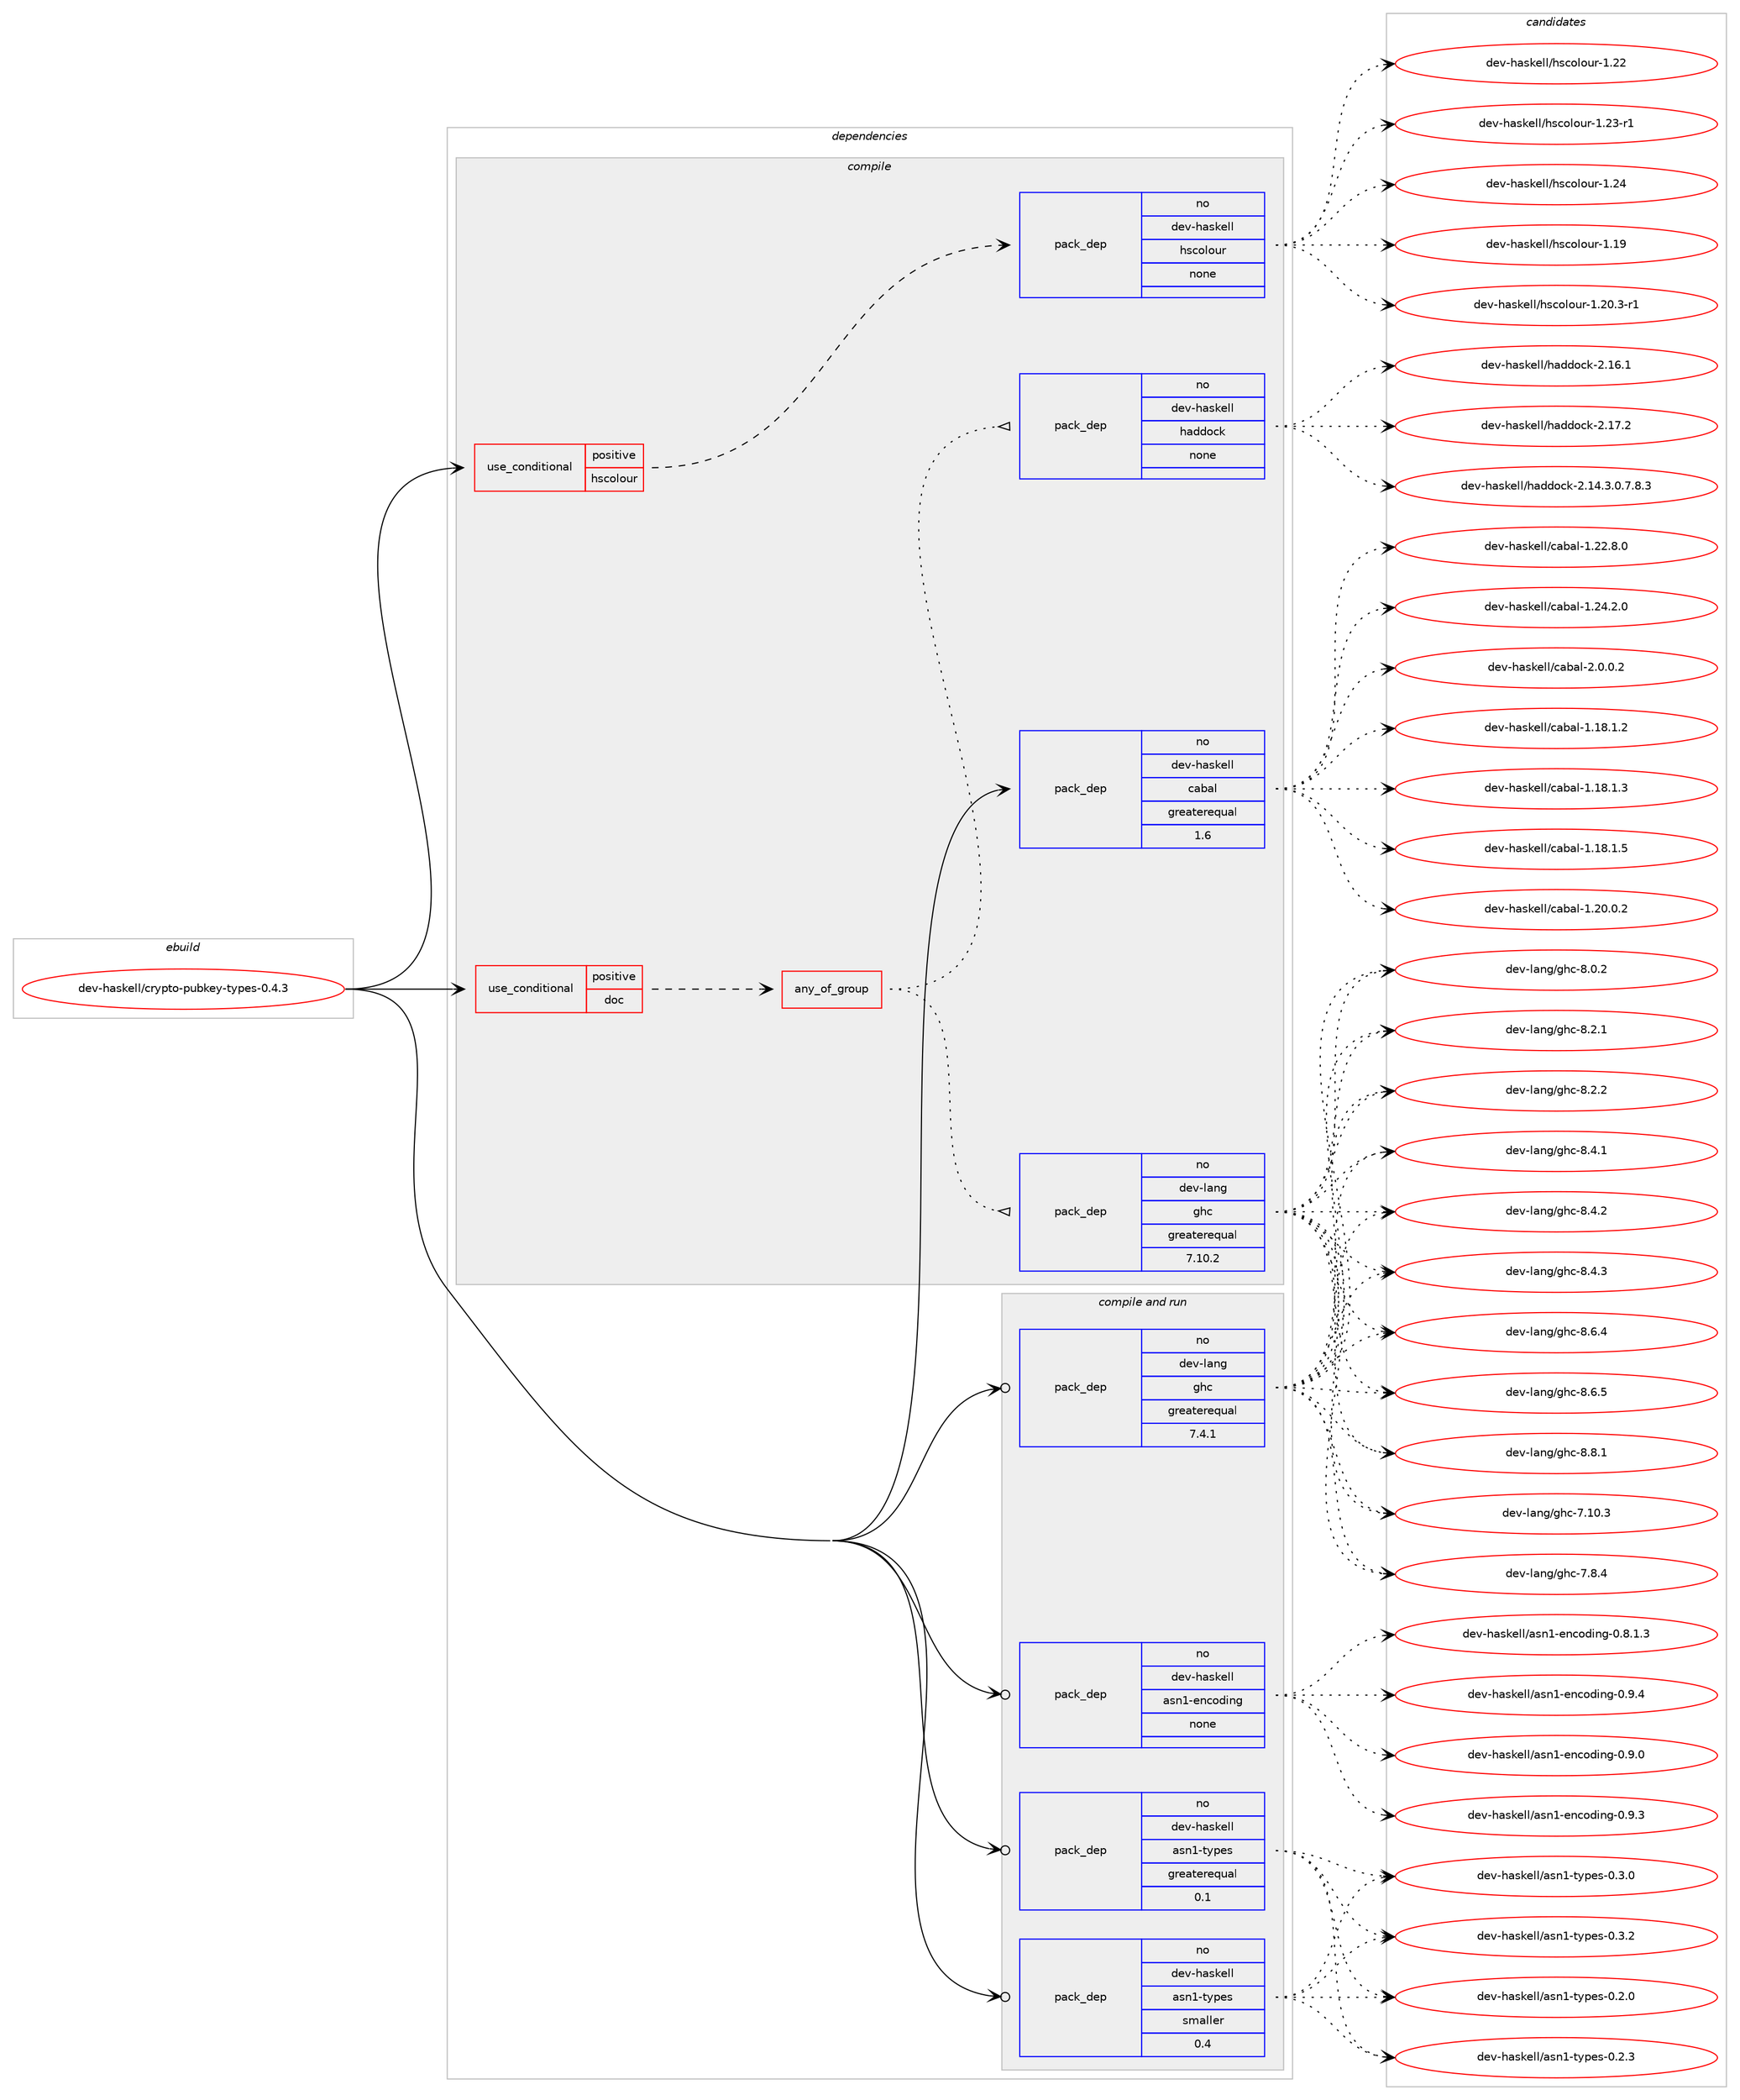 digraph prolog {

# *************
# Graph options
# *************

newrank=true;
concentrate=true;
compound=true;
graph [rankdir=LR,fontname=Helvetica,fontsize=10,ranksep=1.5];#, ranksep=2.5, nodesep=0.2];
edge  [arrowhead=vee];
node  [fontname=Helvetica,fontsize=10];

# **********
# The ebuild
# **********

subgraph cluster_leftcol {
color=gray;
rank=same;
label=<<i>ebuild</i>>;
id [label="dev-haskell/crypto-pubkey-types-0.4.3", color=red, width=4, href="../dev-haskell/crypto-pubkey-types-0.4.3.svg"];
}

# ****************
# The dependencies
# ****************

subgraph cluster_midcol {
color=gray;
label=<<i>dependencies</i>>;
subgraph cluster_compile {
fillcolor="#eeeeee";
style=filled;
label=<<i>compile</i>>;
subgraph cond125369 {
dependency530430 [label=<<TABLE BORDER="0" CELLBORDER="1" CELLSPACING="0" CELLPADDING="4"><TR><TD ROWSPAN="3" CELLPADDING="10">use_conditional</TD></TR><TR><TD>positive</TD></TR><TR><TD>doc</TD></TR></TABLE>>, shape=none, color=red];
subgraph any9700 {
dependency530431 [label=<<TABLE BORDER="0" CELLBORDER="1" CELLSPACING="0" CELLPADDING="4"><TR><TD CELLPADDING="10">any_of_group</TD></TR></TABLE>>, shape=none, color=red];subgraph pack395004 {
dependency530432 [label=<<TABLE BORDER="0" CELLBORDER="1" CELLSPACING="0" CELLPADDING="4" WIDTH="220"><TR><TD ROWSPAN="6" CELLPADDING="30">pack_dep</TD></TR><TR><TD WIDTH="110">no</TD></TR><TR><TD>dev-haskell</TD></TR><TR><TD>haddock</TD></TR><TR><TD>none</TD></TR><TR><TD></TD></TR></TABLE>>, shape=none, color=blue];
}
dependency530431:e -> dependency530432:w [weight=20,style="dotted",arrowhead="oinv"];
subgraph pack395005 {
dependency530433 [label=<<TABLE BORDER="0" CELLBORDER="1" CELLSPACING="0" CELLPADDING="4" WIDTH="220"><TR><TD ROWSPAN="6" CELLPADDING="30">pack_dep</TD></TR><TR><TD WIDTH="110">no</TD></TR><TR><TD>dev-lang</TD></TR><TR><TD>ghc</TD></TR><TR><TD>greaterequal</TD></TR><TR><TD>7.10.2</TD></TR></TABLE>>, shape=none, color=blue];
}
dependency530431:e -> dependency530433:w [weight=20,style="dotted",arrowhead="oinv"];
}
dependency530430:e -> dependency530431:w [weight=20,style="dashed",arrowhead="vee"];
}
id:e -> dependency530430:w [weight=20,style="solid",arrowhead="vee"];
subgraph cond125370 {
dependency530434 [label=<<TABLE BORDER="0" CELLBORDER="1" CELLSPACING="0" CELLPADDING="4"><TR><TD ROWSPAN="3" CELLPADDING="10">use_conditional</TD></TR><TR><TD>positive</TD></TR><TR><TD>hscolour</TD></TR></TABLE>>, shape=none, color=red];
subgraph pack395006 {
dependency530435 [label=<<TABLE BORDER="0" CELLBORDER="1" CELLSPACING="0" CELLPADDING="4" WIDTH="220"><TR><TD ROWSPAN="6" CELLPADDING="30">pack_dep</TD></TR><TR><TD WIDTH="110">no</TD></TR><TR><TD>dev-haskell</TD></TR><TR><TD>hscolour</TD></TR><TR><TD>none</TD></TR><TR><TD></TD></TR></TABLE>>, shape=none, color=blue];
}
dependency530434:e -> dependency530435:w [weight=20,style="dashed",arrowhead="vee"];
}
id:e -> dependency530434:w [weight=20,style="solid",arrowhead="vee"];
subgraph pack395007 {
dependency530436 [label=<<TABLE BORDER="0" CELLBORDER="1" CELLSPACING="0" CELLPADDING="4" WIDTH="220"><TR><TD ROWSPAN="6" CELLPADDING="30">pack_dep</TD></TR><TR><TD WIDTH="110">no</TD></TR><TR><TD>dev-haskell</TD></TR><TR><TD>cabal</TD></TR><TR><TD>greaterequal</TD></TR><TR><TD>1.6</TD></TR></TABLE>>, shape=none, color=blue];
}
id:e -> dependency530436:w [weight=20,style="solid",arrowhead="vee"];
}
subgraph cluster_compileandrun {
fillcolor="#eeeeee";
style=filled;
label=<<i>compile and run</i>>;
subgraph pack395008 {
dependency530437 [label=<<TABLE BORDER="0" CELLBORDER="1" CELLSPACING="0" CELLPADDING="4" WIDTH="220"><TR><TD ROWSPAN="6" CELLPADDING="30">pack_dep</TD></TR><TR><TD WIDTH="110">no</TD></TR><TR><TD>dev-haskell</TD></TR><TR><TD>asn1-encoding</TD></TR><TR><TD>none</TD></TR><TR><TD></TD></TR></TABLE>>, shape=none, color=blue];
}
id:e -> dependency530437:w [weight=20,style="solid",arrowhead="odotvee"];
subgraph pack395009 {
dependency530438 [label=<<TABLE BORDER="0" CELLBORDER="1" CELLSPACING="0" CELLPADDING="4" WIDTH="220"><TR><TD ROWSPAN="6" CELLPADDING="30">pack_dep</TD></TR><TR><TD WIDTH="110">no</TD></TR><TR><TD>dev-haskell</TD></TR><TR><TD>asn1-types</TD></TR><TR><TD>greaterequal</TD></TR><TR><TD>0.1</TD></TR></TABLE>>, shape=none, color=blue];
}
id:e -> dependency530438:w [weight=20,style="solid",arrowhead="odotvee"];
subgraph pack395010 {
dependency530439 [label=<<TABLE BORDER="0" CELLBORDER="1" CELLSPACING="0" CELLPADDING="4" WIDTH="220"><TR><TD ROWSPAN="6" CELLPADDING="30">pack_dep</TD></TR><TR><TD WIDTH="110">no</TD></TR><TR><TD>dev-haskell</TD></TR><TR><TD>asn1-types</TD></TR><TR><TD>smaller</TD></TR><TR><TD>0.4</TD></TR></TABLE>>, shape=none, color=blue];
}
id:e -> dependency530439:w [weight=20,style="solid",arrowhead="odotvee"];
subgraph pack395011 {
dependency530440 [label=<<TABLE BORDER="0" CELLBORDER="1" CELLSPACING="0" CELLPADDING="4" WIDTH="220"><TR><TD ROWSPAN="6" CELLPADDING="30">pack_dep</TD></TR><TR><TD WIDTH="110">no</TD></TR><TR><TD>dev-lang</TD></TR><TR><TD>ghc</TD></TR><TR><TD>greaterequal</TD></TR><TR><TD>7.4.1</TD></TR></TABLE>>, shape=none, color=blue];
}
id:e -> dependency530440:w [weight=20,style="solid",arrowhead="odotvee"];
}
subgraph cluster_run {
fillcolor="#eeeeee";
style=filled;
label=<<i>run</i>>;
}
}

# **************
# The candidates
# **************

subgraph cluster_choices {
rank=same;
color=gray;
label=<<i>candidates</i>>;

subgraph choice395004 {
color=black;
nodesep=1;
choice1001011184510497115107101108108471049710010011199107455046495246514648465546564651 [label="dev-haskell/haddock-2.14.3.0.7.8.3", color=red, width=4,href="../dev-haskell/haddock-2.14.3.0.7.8.3.svg"];
choice100101118451049711510710110810847104971001001119910745504649544649 [label="dev-haskell/haddock-2.16.1", color=red, width=4,href="../dev-haskell/haddock-2.16.1.svg"];
choice100101118451049711510710110810847104971001001119910745504649554650 [label="dev-haskell/haddock-2.17.2", color=red, width=4,href="../dev-haskell/haddock-2.17.2.svg"];
dependency530432:e -> choice1001011184510497115107101108108471049710010011199107455046495246514648465546564651:w [style=dotted,weight="100"];
dependency530432:e -> choice100101118451049711510710110810847104971001001119910745504649544649:w [style=dotted,weight="100"];
dependency530432:e -> choice100101118451049711510710110810847104971001001119910745504649554650:w [style=dotted,weight="100"];
}
subgraph choice395005 {
color=black;
nodesep=1;
choice1001011184510897110103471031049945554649484651 [label="dev-lang/ghc-7.10.3", color=red, width=4,href="../dev-lang/ghc-7.10.3.svg"];
choice10010111845108971101034710310499455546564652 [label="dev-lang/ghc-7.8.4", color=red, width=4,href="../dev-lang/ghc-7.8.4.svg"];
choice10010111845108971101034710310499455646484650 [label="dev-lang/ghc-8.0.2", color=red, width=4,href="../dev-lang/ghc-8.0.2.svg"];
choice10010111845108971101034710310499455646504649 [label="dev-lang/ghc-8.2.1", color=red, width=4,href="../dev-lang/ghc-8.2.1.svg"];
choice10010111845108971101034710310499455646504650 [label="dev-lang/ghc-8.2.2", color=red, width=4,href="../dev-lang/ghc-8.2.2.svg"];
choice10010111845108971101034710310499455646524649 [label="dev-lang/ghc-8.4.1", color=red, width=4,href="../dev-lang/ghc-8.4.1.svg"];
choice10010111845108971101034710310499455646524650 [label="dev-lang/ghc-8.4.2", color=red, width=4,href="../dev-lang/ghc-8.4.2.svg"];
choice10010111845108971101034710310499455646524651 [label="dev-lang/ghc-8.4.3", color=red, width=4,href="../dev-lang/ghc-8.4.3.svg"];
choice10010111845108971101034710310499455646544652 [label="dev-lang/ghc-8.6.4", color=red, width=4,href="../dev-lang/ghc-8.6.4.svg"];
choice10010111845108971101034710310499455646544653 [label="dev-lang/ghc-8.6.5", color=red, width=4,href="../dev-lang/ghc-8.6.5.svg"];
choice10010111845108971101034710310499455646564649 [label="dev-lang/ghc-8.8.1", color=red, width=4,href="../dev-lang/ghc-8.8.1.svg"];
dependency530433:e -> choice1001011184510897110103471031049945554649484651:w [style=dotted,weight="100"];
dependency530433:e -> choice10010111845108971101034710310499455546564652:w [style=dotted,weight="100"];
dependency530433:e -> choice10010111845108971101034710310499455646484650:w [style=dotted,weight="100"];
dependency530433:e -> choice10010111845108971101034710310499455646504649:w [style=dotted,weight="100"];
dependency530433:e -> choice10010111845108971101034710310499455646504650:w [style=dotted,weight="100"];
dependency530433:e -> choice10010111845108971101034710310499455646524649:w [style=dotted,weight="100"];
dependency530433:e -> choice10010111845108971101034710310499455646524650:w [style=dotted,weight="100"];
dependency530433:e -> choice10010111845108971101034710310499455646524651:w [style=dotted,weight="100"];
dependency530433:e -> choice10010111845108971101034710310499455646544652:w [style=dotted,weight="100"];
dependency530433:e -> choice10010111845108971101034710310499455646544653:w [style=dotted,weight="100"];
dependency530433:e -> choice10010111845108971101034710310499455646564649:w [style=dotted,weight="100"];
}
subgraph choice395006 {
color=black;
nodesep=1;
choice100101118451049711510710110810847104115991111081111171144549464957 [label="dev-haskell/hscolour-1.19", color=red, width=4,href="../dev-haskell/hscolour-1.19.svg"];
choice10010111845104971151071011081084710411599111108111117114454946504846514511449 [label="dev-haskell/hscolour-1.20.3-r1", color=red, width=4,href="../dev-haskell/hscolour-1.20.3-r1.svg"];
choice100101118451049711510710110810847104115991111081111171144549465050 [label="dev-haskell/hscolour-1.22", color=red, width=4,href="../dev-haskell/hscolour-1.22.svg"];
choice1001011184510497115107101108108471041159911110811111711445494650514511449 [label="dev-haskell/hscolour-1.23-r1", color=red, width=4,href="../dev-haskell/hscolour-1.23-r1.svg"];
choice100101118451049711510710110810847104115991111081111171144549465052 [label="dev-haskell/hscolour-1.24", color=red, width=4,href="../dev-haskell/hscolour-1.24.svg"];
dependency530435:e -> choice100101118451049711510710110810847104115991111081111171144549464957:w [style=dotted,weight="100"];
dependency530435:e -> choice10010111845104971151071011081084710411599111108111117114454946504846514511449:w [style=dotted,weight="100"];
dependency530435:e -> choice100101118451049711510710110810847104115991111081111171144549465050:w [style=dotted,weight="100"];
dependency530435:e -> choice1001011184510497115107101108108471041159911110811111711445494650514511449:w [style=dotted,weight="100"];
dependency530435:e -> choice100101118451049711510710110810847104115991111081111171144549465052:w [style=dotted,weight="100"];
}
subgraph choice395007 {
color=black;
nodesep=1;
choice10010111845104971151071011081084799979897108454946495646494650 [label="dev-haskell/cabal-1.18.1.2", color=red, width=4,href="../dev-haskell/cabal-1.18.1.2.svg"];
choice10010111845104971151071011081084799979897108454946495646494651 [label="dev-haskell/cabal-1.18.1.3", color=red, width=4,href="../dev-haskell/cabal-1.18.1.3.svg"];
choice10010111845104971151071011081084799979897108454946495646494653 [label="dev-haskell/cabal-1.18.1.5", color=red, width=4,href="../dev-haskell/cabal-1.18.1.5.svg"];
choice10010111845104971151071011081084799979897108454946504846484650 [label="dev-haskell/cabal-1.20.0.2", color=red, width=4,href="../dev-haskell/cabal-1.20.0.2.svg"];
choice10010111845104971151071011081084799979897108454946505046564648 [label="dev-haskell/cabal-1.22.8.0", color=red, width=4,href="../dev-haskell/cabal-1.22.8.0.svg"];
choice10010111845104971151071011081084799979897108454946505246504648 [label="dev-haskell/cabal-1.24.2.0", color=red, width=4,href="../dev-haskell/cabal-1.24.2.0.svg"];
choice100101118451049711510710110810847999798971084550464846484650 [label="dev-haskell/cabal-2.0.0.2", color=red, width=4,href="../dev-haskell/cabal-2.0.0.2.svg"];
dependency530436:e -> choice10010111845104971151071011081084799979897108454946495646494650:w [style=dotted,weight="100"];
dependency530436:e -> choice10010111845104971151071011081084799979897108454946495646494651:w [style=dotted,weight="100"];
dependency530436:e -> choice10010111845104971151071011081084799979897108454946495646494653:w [style=dotted,weight="100"];
dependency530436:e -> choice10010111845104971151071011081084799979897108454946504846484650:w [style=dotted,weight="100"];
dependency530436:e -> choice10010111845104971151071011081084799979897108454946505046564648:w [style=dotted,weight="100"];
dependency530436:e -> choice10010111845104971151071011081084799979897108454946505246504648:w [style=dotted,weight="100"];
dependency530436:e -> choice100101118451049711510710110810847999798971084550464846484650:w [style=dotted,weight="100"];
}
subgraph choice395008 {
color=black;
nodesep=1;
choice100101118451049711510710110810847971151104945101110991111001051101034548465646494651 [label="dev-haskell/asn1-encoding-0.8.1.3", color=red, width=4,href="../dev-haskell/asn1-encoding-0.8.1.3.svg"];
choice10010111845104971151071011081084797115110494510111099111100105110103454846574648 [label="dev-haskell/asn1-encoding-0.9.0", color=red, width=4,href="../dev-haskell/asn1-encoding-0.9.0.svg"];
choice10010111845104971151071011081084797115110494510111099111100105110103454846574651 [label="dev-haskell/asn1-encoding-0.9.3", color=red, width=4,href="../dev-haskell/asn1-encoding-0.9.3.svg"];
choice10010111845104971151071011081084797115110494510111099111100105110103454846574652 [label="dev-haskell/asn1-encoding-0.9.4", color=red, width=4,href="../dev-haskell/asn1-encoding-0.9.4.svg"];
dependency530437:e -> choice100101118451049711510710110810847971151104945101110991111001051101034548465646494651:w [style=dotted,weight="100"];
dependency530437:e -> choice10010111845104971151071011081084797115110494510111099111100105110103454846574648:w [style=dotted,weight="100"];
dependency530437:e -> choice10010111845104971151071011081084797115110494510111099111100105110103454846574651:w [style=dotted,weight="100"];
dependency530437:e -> choice10010111845104971151071011081084797115110494510111099111100105110103454846574652:w [style=dotted,weight="100"];
}
subgraph choice395009 {
color=black;
nodesep=1;
choice100101118451049711510710110810847971151104945116121112101115454846504648 [label="dev-haskell/asn1-types-0.2.0", color=red, width=4,href="../dev-haskell/asn1-types-0.2.0.svg"];
choice100101118451049711510710110810847971151104945116121112101115454846504651 [label="dev-haskell/asn1-types-0.2.3", color=red, width=4,href="../dev-haskell/asn1-types-0.2.3.svg"];
choice100101118451049711510710110810847971151104945116121112101115454846514648 [label="dev-haskell/asn1-types-0.3.0", color=red, width=4,href="../dev-haskell/asn1-types-0.3.0.svg"];
choice100101118451049711510710110810847971151104945116121112101115454846514650 [label="dev-haskell/asn1-types-0.3.2", color=red, width=4,href="../dev-haskell/asn1-types-0.3.2.svg"];
dependency530438:e -> choice100101118451049711510710110810847971151104945116121112101115454846504648:w [style=dotted,weight="100"];
dependency530438:e -> choice100101118451049711510710110810847971151104945116121112101115454846504651:w [style=dotted,weight="100"];
dependency530438:e -> choice100101118451049711510710110810847971151104945116121112101115454846514648:w [style=dotted,weight="100"];
dependency530438:e -> choice100101118451049711510710110810847971151104945116121112101115454846514650:w [style=dotted,weight="100"];
}
subgraph choice395010 {
color=black;
nodesep=1;
choice100101118451049711510710110810847971151104945116121112101115454846504648 [label="dev-haskell/asn1-types-0.2.0", color=red, width=4,href="../dev-haskell/asn1-types-0.2.0.svg"];
choice100101118451049711510710110810847971151104945116121112101115454846504651 [label="dev-haskell/asn1-types-0.2.3", color=red, width=4,href="../dev-haskell/asn1-types-0.2.3.svg"];
choice100101118451049711510710110810847971151104945116121112101115454846514648 [label="dev-haskell/asn1-types-0.3.0", color=red, width=4,href="../dev-haskell/asn1-types-0.3.0.svg"];
choice100101118451049711510710110810847971151104945116121112101115454846514650 [label="dev-haskell/asn1-types-0.3.2", color=red, width=4,href="../dev-haskell/asn1-types-0.3.2.svg"];
dependency530439:e -> choice100101118451049711510710110810847971151104945116121112101115454846504648:w [style=dotted,weight="100"];
dependency530439:e -> choice100101118451049711510710110810847971151104945116121112101115454846504651:w [style=dotted,weight="100"];
dependency530439:e -> choice100101118451049711510710110810847971151104945116121112101115454846514648:w [style=dotted,weight="100"];
dependency530439:e -> choice100101118451049711510710110810847971151104945116121112101115454846514650:w [style=dotted,weight="100"];
}
subgraph choice395011 {
color=black;
nodesep=1;
choice1001011184510897110103471031049945554649484651 [label="dev-lang/ghc-7.10.3", color=red, width=4,href="../dev-lang/ghc-7.10.3.svg"];
choice10010111845108971101034710310499455546564652 [label="dev-lang/ghc-7.8.4", color=red, width=4,href="../dev-lang/ghc-7.8.4.svg"];
choice10010111845108971101034710310499455646484650 [label="dev-lang/ghc-8.0.2", color=red, width=4,href="../dev-lang/ghc-8.0.2.svg"];
choice10010111845108971101034710310499455646504649 [label="dev-lang/ghc-8.2.1", color=red, width=4,href="../dev-lang/ghc-8.2.1.svg"];
choice10010111845108971101034710310499455646504650 [label="dev-lang/ghc-8.2.2", color=red, width=4,href="../dev-lang/ghc-8.2.2.svg"];
choice10010111845108971101034710310499455646524649 [label="dev-lang/ghc-8.4.1", color=red, width=4,href="../dev-lang/ghc-8.4.1.svg"];
choice10010111845108971101034710310499455646524650 [label="dev-lang/ghc-8.4.2", color=red, width=4,href="../dev-lang/ghc-8.4.2.svg"];
choice10010111845108971101034710310499455646524651 [label="dev-lang/ghc-8.4.3", color=red, width=4,href="../dev-lang/ghc-8.4.3.svg"];
choice10010111845108971101034710310499455646544652 [label="dev-lang/ghc-8.6.4", color=red, width=4,href="../dev-lang/ghc-8.6.4.svg"];
choice10010111845108971101034710310499455646544653 [label="dev-lang/ghc-8.6.5", color=red, width=4,href="../dev-lang/ghc-8.6.5.svg"];
choice10010111845108971101034710310499455646564649 [label="dev-lang/ghc-8.8.1", color=red, width=4,href="../dev-lang/ghc-8.8.1.svg"];
dependency530440:e -> choice1001011184510897110103471031049945554649484651:w [style=dotted,weight="100"];
dependency530440:e -> choice10010111845108971101034710310499455546564652:w [style=dotted,weight="100"];
dependency530440:e -> choice10010111845108971101034710310499455646484650:w [style=dotted,weight="100"];
dependency530440:e -> choice10010111845108971101034710310499455646504649:w [style=dotted,weight="100"];
dependency530440:e -> choice10010111845108971101034710310499455646504650:w [style=dotted,weight="100"];
dependency530440:e -> choice10010111845108971101034710310499455646524649:w [style=dotted,weight="100"];
dependency530440:e -> choice10010111845108971101034710310499455646524650:w [style=dotted,weight="100"];
dependency530440:e -> choice10010111845108971101034710310499455646524651:w [style=dotted,weight="100"];
dependency530440:e -> choice10010111845108971101034710310499455646544652:w [style=dotted,weight="100"];
dependency530440:e -> choice10010111845108971101034710310499455646544653:w [style=dotted,weight="100"];
dependency530440:e -> choice10010111845108971101034710310499455646564649:w [style=dotted,weight="100"];
}
}

}
